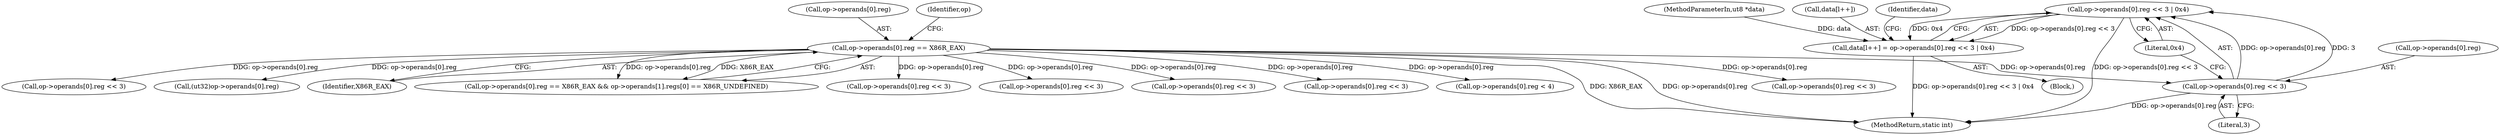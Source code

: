 digraph "0_radare2_f17bfd9f1da05f30f23a4dd05e9d2363e1406948@API" {
"1002565" [label="(Call,op->operands[0].reg << 3 | 0x4)"];
"1002566" [label="(Call,op->operands[0].reg << 3)"];
"1002031" [label="(Call,op->operands[0].reg == X86R_EAX)"];
"1002560" [label="(Call,data[l++] = op->operands[0].reg << 3 | 0x4)"];
"1002566" [label="(Call,op->operands[0].reg << 3)"];
"1002578" [label="(Identifier,data)"];
"1002567" [label="(Call,op->operands[0].reg)"];
"1002590" [label="(Call,op->operands[0].reg << 3)"];
"1002574" [label="(Literal,3)"];
"1002045" [label="(Identifier,op)"];
"1000104" [label="(MethodParameterIn,ut8 *data)"];
"1002796" [label="(Call,op->operands[0].reg << 3)"];
"1002314" [label="(Call,(ut32)op->operands[0].reg)"];
"1002575" [label="(Literal,0x4)"];
"1002560" [label="(Call,data[l++] = op->operands[0].reg << 3 | 0x4)"];
"1002565" [label="(Call,op->operands[0].reg << 3 | 0x4)"];
"1002039" [label="(Identifier,X86R_EAX)"];
"1002031" [label="(Call,op->operands[0].reg == X86R_EAX)"];
"1003220" [label="(MethodReturn,static int)"];
"1002030" [label="(Call,op->operands[0].reg == X86R_EAX && op->operands[1].regs[0] == X86R_UNDEFINED)"];
"1002651" [label="(Call,op->operands[0].reg << 3)"];
"1002925" [label="(Call,op->operands[0].reg << 3)"];
"1002229" [label="(Call,op->operands[0].reg << 3)"];
"1003048" [label="(Call,op->operands[0].reg << 3)"];
"1002032" [label="(Call,op->operands[0].reg)"];
"1002559" [label="(Block,)"];
"1002201" [label="(Call,op->operands[0].reg < 4)"];
"1002561" [label="(Call,data[l++])"];
"1002565" -> "1002560"  [label="AST: "];
"1002565" -> "1002575"  [label="CFG: "];
"1002566" -> "1002565"  [label="AST: "];
"1002575" -> "1002565"  [label="AST: "];
"1002560" -> "1002565"  [label="CFG: "];
"1002565" -> "1003220"  [label="DDG: op->operands[0].reg << 3"];
"1002565" -> "1002560"  [label="DDG: op->operands[0].reg << 3"];
"1002565" -> "1002560"  [label="DDG: 0x4"];
"1002566" -> "1002565"  [label="DDG: op->operands[0].reg"];
"1002566" -> "1002565"  [label="DDG: 3"];
"1002566" -> "1002574"  [label="CFG: "];
"1002567" -> "1002566"  [label="AST: "];
"1002574" -> "1002566"  [label="AST: "];
"1002575" -> "1002566"  [label="CFG: "];
"1002566" -> "1003220"  [label="DDG: op->operands[0].reg"];
"1002031" -> "1002566"  [label="DDG: op->operands[0].reg"];
"1002031" -> "1002030"  [label="AST: "];
"1002031" -> "1002039"  [label="CFG: "];
"1002032" -> "1002031"  [label="AST: "];
"1002039" -> "1002031"  [label="AST: "];
"1002045" -> "1002031"  [label="CFG: "];
"1002030" -> "1002031"  [label="CFG: "];
"1002031" -> "1003220"  [label="DDG: op->operands[0].reg"];
"1002031" -> "1003220"  [label="DDG: X86R_EAX"];
"1002031" -> "1002030"  [label="DDG: op->operands[0].reg"];
"1002031" -> "1002030"  [label="DDG: X86R_EAX"];
"1002031" -> "1002201"  [label="DDG: op->operands[0].reg"];
"1002031" -> "1002229"  [label="DDG: op->operands[0].reg"];
"1002031" -> "1002314"  [label="DDG: op->operands[0].reg"];
"1002031" -> "1002590"  [label="DDG: op->operands[0].reg"];
"1002031" -> "1002651"  [label="DDG: op->operands[0].reg"];
"1002031" -> "1002796"  [label="DDG: op->operands[0].reg"];
"1002031" -> "1002925"  [label="DDG: op->operands[0].reg"];
"1002031" -> "1003048"  [label="DDG: op->operands[0].reg"];
"1002560" -> "1002559"  [label="AST: "];
"1002561" -> "1002560"  [label="AST: "];
"1002578" -> "1002560"  [label="CFG: "];
"1002560" -> "1003220"  [label="DDG: op->operands[0].reg << 3 | 0x4"];
"1000104" -> "1002560"  [label="DDG: data"];
}
